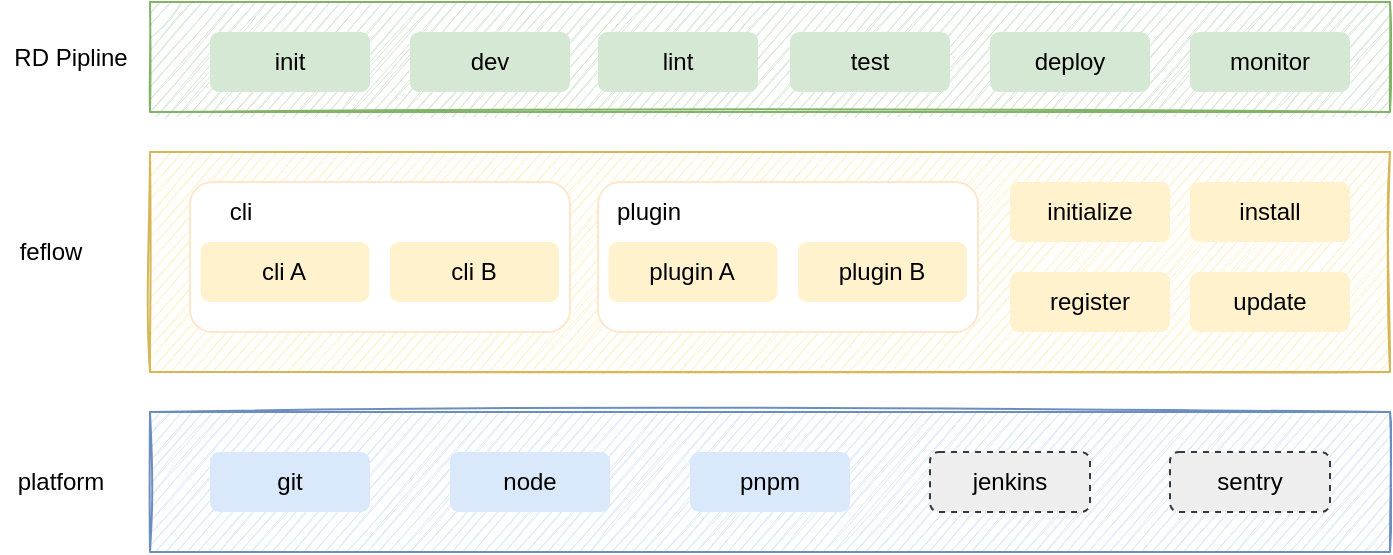 <mxfile version="16.6.3" type="github">
  <diagram id="_qMk1PFGul8xdEtNDIoM" name="第 1 页">
    <mxGraphModel dx="946" dy="511" grid="1" gridSize="10" guides="1" tooltips="1" connect="1" arrows="1" fold="1" page="1" pageScale="1" pageWidth="827" pageHeight="1169" math="0" shadow="0">
      <root>
        <mxCell id="0" />
        <mxCell id="1" parent="0" />
        <mxCell id="9hscWAj8tTcfIYD4YJay-3" value="" style="rounded=0;whiteSpace=wrap;html=1;fillColor=#d5e8d4;strokeColor=#82b366;sketch=1;" parent="1" vertex="1">
          <mxGeometry x="110" y="35" width="620" height="55" as="geometry" />
        </mxCell>
        <mxCell id="9hscWAj8tTcfIYD4YJay-1" value="init" style="rounded=1;whiteSpace=wrap;html=1;fillColor=#d5e8d4;strokeColor=none;" parent="1" vertex="1">
          <mxGeometry x="140" y="50" width="80" height="30" as="geometry" />
        </mxCell>
        <mxCell id="9hscWAj8tTcfIYD4YJay-2" value="dev" style="rounded=1;whiteSpace=wrap;html=1;fillColor=#d5e8d4;strokeColor=none;" parent="1" vertex="1">
          <mxGeometry x="240" y="50" width="80" height="30" as="geometry" />
        </mxCell>
        <mxCell id="9hscWAj8tTcfIYD4YJay-4" value="test" style="rounded=1;whiteSpace=wrap;html=1;fillColor=#d5e8d4;strokeColor=none;" parent="1" vertex="1">
          <mxGeometry x="430" y="50" width="80" height="30" as="geometry" />
        </mxCell>
        <mxCell id="9hscWAj8tTcfIYD4YJay-5" value="deploy" style="rounded=1;whiteSpace=wrap;html=1;fillColor=#d5e8d4;strokeColor=none;" parent="1" vertex="1">
          <mxGeometry x="530" y="50" width="80" height="30" as="geometry" />
        </mxCell>
        <mxCell id="9hscWAj8tTcfIYD4YJay-6" value="monitor" style="rounded=1;whiteSpace=wrap;html=1;fillColor=#d5e8d4;strokeColor=none;" parent="1" vertex="1">
          <mxGeometry x="630" y="50" width="80" height="30" as="geometry" />
        </mxCell>
        <mxCell id="9hscWAj8tTcfIYD4YJay-9" value="lint" style="rounded=1;whiteSpace=wrap;html=1;fillColor=#d5e8d4;strokeColor=none;" parent="1" vertex="1">
          <mxGeometry x="334" y="50" width="80" height="30" as="geometry" />
        </mxCell>
        <mxCell id="9hscWAj8tTcfIYD4YJay-10" value="RD Pipline" style="text;html=1;resizable=0;autosize=1;align=center;verticalAlign=middle;points=[];fillColor=none;strokeColor=none;rounded=0;" parent="1" vertex="1">
          <mxGeometry x="35" y="52.5" width="70" height="20" as="geometry" />
        </mxCell>
        <mxCell id="9hscWAj8tTcfIYD4YJay-11" value="" style="rounded=0;whiteSpace=wrap;html=1;fillColor=#fff2cc;strokeColor=#d6b656;sketch=1;" parent="1" vertex="1">
          <mxGeometry x="110" y="110" width="620" height="110" as="geometry" />
        </mxCell>
        <mxCell id="9hscWAj8tTcfIYD4YJay-18" value="feflow" style="text;html=1;resizable=0;autosize=1;align=center;verticalAlign=middle;points=[];fillColor=none;strokeColor=none;rounded=0;" parent="1" vertex="1">
          <mxGeometry x="35" y="150" width="50" height="20" as="geometry" />
        </mxCell>
        <mxCell id="9hscWAj8tTcfIYD4YJay-31" value="initialize" style="rounded=1;whiteSpace=wrap;html=1;fillColor=#fff2cc;strokeColor=none;" parent="1" vertex="1">
          <mxGeometry x="540" y="125" width="80" height="30" as="geometry" />
        </mxCell>
        <mxCell id="9hscWAj8tTcfIYD4YJay-32" value="install" style="rounded=1;whiteSpace=wrap;html=1;fillColor=#fff2cc;strokeColor=none;" parent="1" vertex="1">
          <mxGeometry x="630" y="125" width="80" height="30" as="geometry" />
        </mxCell>
        <mxCell id="9hscWAj8tTcfIYD4YJay-33" value="register" style="rounded=1;whiteSpace=wrap;html=1;fillColor=#fff2cc;strokeColor=none;" parent="1" vertex="1">
          <mxGeometry x="540" y="170" width="80" height="30" as="geometry" />
        </mxCell>
        <mxCell id="9hscWAj8tTcfIYD4YJay-34" value="update" style="rounded=1;whiteSpace=wrap;html=1;fillColor=#fff2cc;strokeColor=none;" parent="1" vertex="1">
          <mxGeometry x="630" y="170" width="80" height="30" as="geometry" />
        </mxCell>
        <mxCell id="9hscWAj8tTcfIYD4YJay-12" value="" style="rounded=1;whiteSpace=wrap;html=1;container=0;strokeColor=#FFE6CC;" parent="1" vertex="1">
          <mxGeometry x="130" y="125" width="190" height="75" as="geometry" />
        </mxCell>
        <mxCell id="9hscWAj8tTcfIYD4YJay-19" value="cli" style="text;html=1;resizable=0;autosize=1;align=center;verticalAlign=middle;points=[];fillColor=none;strokeColor=none;rounded=0;container=0;" parent="1" vertex="1">
          <mxGeometry x="140" y="130" width="30" height="20" as="geometry" />
        </mxCell>
        <mxCell id="9hscWAj8tTcfIYD4YJay-22" value="cli A" style="rounded=1;whiteSpace=wrap;html=1;fillColor=#fff2cc;strokeColor=none;container=0;" parent="1" vertex="1">
          <mxGeometry x="135.278" y="155" width="84.444" height="30" as="geometry" />
        </mxCell>
        <mxCell id="9hscWAj8tTcfIYD4YJay-23" value="cli B" style="rounded=1;whiteSpace=wrap;html=1;fillColor=#fff2cc;strokeColor=none;container=0;" parent="1" vertex="1">
          <mxGeometry x="230" y="155" width="84.444" height="30" as="geometry" />
        </mxCell>
        <mxCell id="9hscWAj8tTcfIYD4YJay-27" value="" style="rounded=1;whiteSpace=wrap;html=1;container=0;strokeColor=#FFE6CC;" parent="1" vertex="1">
          <mxGeometry x="334" y="125" width="190" height="75" as="geometry" />
        </mxCell>
        <mxCell id="9hscWAj8tTcfIYD4YJay-28" value="plugin" style="text;html=1;resizable=0;autosize=1;align=center;verticalAlign=middle;points=[];fillColor=none;strokeColor=none;rounded=0;container=0;" parent="1" vertex="1">
          <mxGeometry x="334" y="130" width="50" height="20" as="geometry" />
        </mxCell>
        <mxCell id="9hscWAj8tTcfIYD4YJay-29" value="plugin A" style="rounded=1;whiteSpace=wrap;html=1;fillColor=#fff2cc;strokeColor=none;container=0;" parent="1" vertex="1">
          <mxGeometry x="339.278" y="155" width="84.444" height="30" as="geometry" />
        </mxCell>
        <mxCell id="9hscWAj8tTcfIYD4YJay-30" value="plugin B" style="rounded=1;whiteSpace=wrap;html=1;fillColor=#fff2cc;strokeColor=none;container=0;" parent="1" vertex="1">
          <mxGeometry x="434" y="155" width="84.444" height="30" as="geometry" />
        </mxCell>
        <mxCell id="9hscWAj8tTcfIYD4YJay-35" value="" style="rounded=0;whiteSpace=wrap;html=1;fillColor=#dae8fc;strokeColor=#6c8ebf;sketch=1;" parent="1" vertex="1">
          <mxGeometry x="110" y="240" width="620" height="70" as="geometry" />
        </mxCell>
        <mxCell id="9hscWAj8tTcfIYD4YJay-36" value="git" style="rounded=1;whiteSpace=wrap;html=1;fillColor=#dae8fc;strokeColor=none;" parent="1" vertex="1">
          <mxGeometry x="140" y="260" width="80" height="30" as="geometry" />
        </mxCell>
        <mxCell id="9hscWAj8tTcfIYD4YJay-37" value="jenkins" style="rounded=1;whiteSpace=wrap;html=1;fillColor=#eeeeee;strokeColor=#36393d;dashed=1;" parent="1" vertex="1">
          <mxGeometry x="500" y="260" width="80" height="30" as="geometry" />
        </mxCell>
        <mxCell id="9hscWAj8tTcfIYD4YJay-38" value="pnpm" style="rounded=1;whiteSpace=wrap;html=1;fillColor=#dae8fc;strokeColor=none;" parent="1" vertex="1">
          <mxGeometry x="380" y="260" width="80" height="30" as="geometry" />
        </mxCell>
        <mxCell id="9hscWAj8tTcfIYD4YJay-42" value="platform" style="text;html=1;resizable=0;autosize=1;align=center;verticalAlign=middle;points=[];fillColor=none;strokeColor=none;rounded=0;" parent="1" vertex="1">
          <mxGeometry x="35" y="265" width="60" height="20" as="geometry" />
        </mxCell>
        <mxCell id="9hscWAj8tTcfIYD4YJay-43" value="sentry" style="rounded=1;whiteSpace=wrap;html=1;fillColor=#eeeeee;strokeColor=#36393d;dashed=1;" parent="1" vertex="1">
          <mxGeometry x="620" y="260" width="80" height="30" as="geometry" />
        </mxCell>
        <mxCell id="9hscWAj8tTcfIYD4YJay-44" value="node" style="rounded=1;whiteSpace=wrap;html=1;fillColor=#dae8fc;strokeColor=none;" parent="1" vertex="1">
          <mxGeometry x="260" y="260" width="80" height="30" as="geometry" />
        </mxCell>
      </root>
    </mxGraphModel>
  </diagram>
</mxfile>
